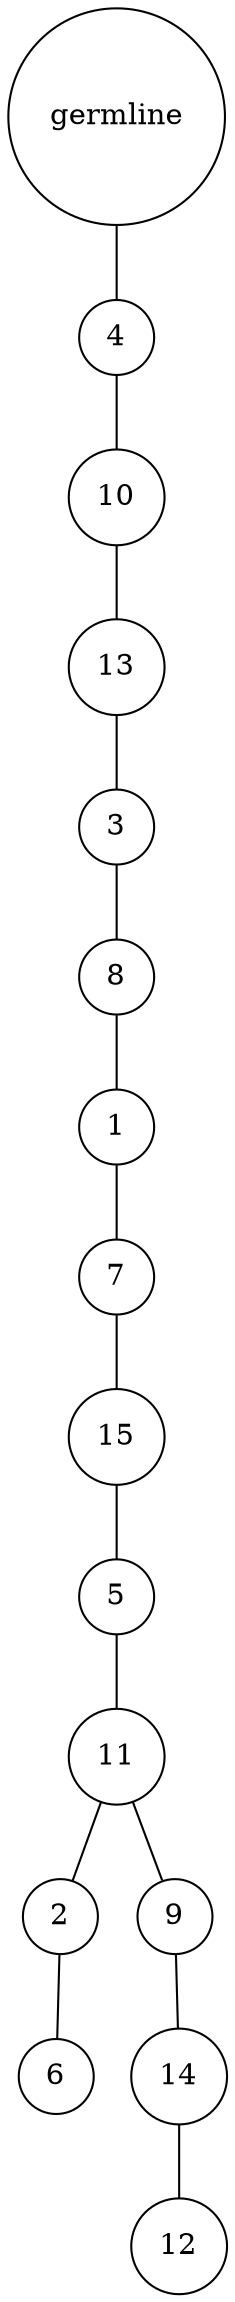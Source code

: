 graph {
	rankdir=UD;
	splines=line;
	node [shape=circle]
	"0x7f0f6d118e20" [label="germline"];
	"0x7f0f6d118e50" [label="4"];
	"0x7f0f6d118e20" -- "0x7f0f6d118e50" ;
	"0x7f0f6d118e80" [label="10"];
	"0x7f0f6d118e50" -- "0x7f0f6d118e80" ;
	"0x7f0f6d118eb0" [label="13"];
	"0x7f0f6d118e80" -- "0x7f0f6d118eb0" ;
	"0x7f0f6d118ee0" [label="3"];
	"0x7f0f6d118eb0" -- "0x7f0f6d118ee0" ;
	"0x7f0f6d118f10" [label="8"];
	"0x7f0f6d118ee0" -- "0x7f0f6d118f10" ;
	"0x7f0f6d118f40" [label="1"];
	"0x7f0f6d118f10" -- "0x7f0f6d118f40" ;
	"0x7f0f6d118f70" [label="7"];
	"0x7f0f6d118f40" -- "0x7f0f6d118f70" ;
	"0x7f0f6d118fa0" [label="15"];
	"0x7f0f6d118f70" -- "0x7f0f6d118fa0" ;
	"0x7f0f6d118fd0" [label="5"];
	"0x7f0f6d118fa0" -- "0x7f0f6d118fd0" ;
	"0x7f0f97d1c040" [label="11"];
	"0x7f0f6d118fd0" -- "0x7f0f97d1c040" ;
	"0x7f0f97d1c070" [label="2"];
	"0x7f0f97d1c040" -- "0x7f0f97d1c070" ;
	"0x7f0f97d1c0a0" [label="6"];
	"0x7f0f97d1c070" -- "0x7f0f97d1c0a0" ;
	"0x7f0f97d1c0d0" [label="9"];
	"0x7f0f97d1c040" -- "0x7f0f97d1c0d0" ;
	"0x7f0f97d1c100" [label="14"];
	"0x7f0f97d1c0d0" -- "0x7f0f97d1c100" ;
	"0x7f0f97d1c130" [label="12"];
	"0x7f0f97d1c100" -- "0x7f0f97d1c130" ;
}
